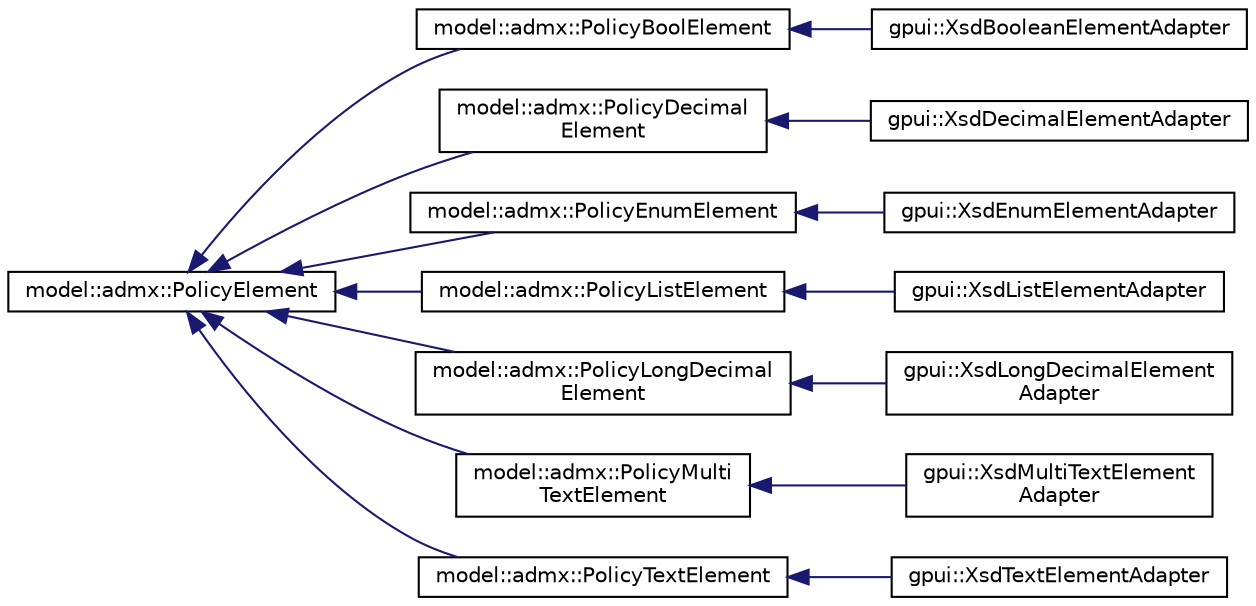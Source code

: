 digraph "Graphical Class Hierarchy"
{
 // LATEX_PDF_SIZE
  edge [fontname="Helvetica",fontsize="10",labelfontname="Helvetica",labelfontsize="10"];
  node [fontname="Helvetica",fontsize="10",shape=record];
  rankdir="LR";
  Node0 [label="model::admx::PolicyElement",height=0.2,width=0.4,color="black", fillcolor="white", style="filled",URL="$classmodel_1_1admx_1_1_policy_element.html",tooltip="The PolicyElement class represents the types of optional parameters defined in a policy setting."];
  Node0 -> Node1 [dir="back",color="midnightblue",fontsize="10",style="solid",fontname="Helvetica"];
  Node1 [label="model::admx::PolicyBoolElement",height=0.2,width=0.4,color="black", fillcolor="white", style="filled",URL="$classmodel_1_1admx_1_1_policy_bool_element.html",tooltip="A choice element in a policy with associated values for the true and false cases."];
  Node1 -> Node2 [dir="back",color="midnightblue",fontsize="10",style="solid",fontname="Helvetica"];
  Node2 [label="gpui::XsdBooleanElementAdapter",height=0.2,width=0.4,color="black", fillcolor="white", style="filled",URL="$classgpui_1_1_xsd_boolean_element_adapter.html",tooltip=" "];
  Node0 -> Node3 [dir="back",color="midnightblue",fontsize="10",style="solid",fontname="Helvetica"];
  Node3 [label="model::admx::PolicyDecimal\lElement",height=0.2,width=0.4,color="black", fillcolor="white", style="filled",URL="$classmodel_1_1admx_1_1_policy_decimal_element.html",tooltip="A number/decimal element in a policy. The value can be stored in either a numeric or string represent..."];
  Node3 -> Node4 [dir="back",color="midnightblue",fontsize="10",style="solid",fontname="Helvetica"];
  Node4 [label="gpui::XsdDecimalElementAdapter",height=0.2,width=0.4,color="black", fillcolor="white", style="filled",URL="$classgpui_1_1_xsd_decimal_element_adapter.html",tooltip=" "];
  Node0 -> Node5 [dir="back",color="midnightblue",fontsize="10",style="solid",fontname="Helvetica"];
  Node5 [label="model::admx::PolicyEnumElement",height=0.2,width=0.4,color="black", fillcolor="white", style="filled",URL="$classmodel_1_1admx_1_1_policy_enum_element.html",tooltip="An enumeration element in a policy."];
  Node5 -> Node6 [dir="back",color="midnightblue",fontsize="10",style="solid",fontname="Helvetica"];
  Node6 [label="gpui::XsdEnumElementAdapter",height=0.2,width=0.4,color="black", fillcolor="white", style="filled",URL="$classgpui_1_1_xsd_enum_element_adapter.html",tooltip=" "];
  Node0 -> Node7 [dir="back",color="midnightblue",fontsize="10",style="solid",fontname="Helvetica"];
  Node7 [label="model::admx::PolicyListElement",height=0.2,width=0.4,color="black", fillcolor="white", style="filled",URL="$classmodel_1_1admx_1_1_policy_list_element.html",tooltip="The PolicyListElement class sets a list of different registry subkeys when a policy setting is enable..."];
  Node7 -> Node8 [dir="back",color="midnightblue",fontsize="10",style="solid",fontname="Helvetica"];
  Node8 [label="gpui::XsdListElementAdapter",height=0.2,width=0.4,color="black", fillcolor="white", style="filled",URL="$classgpui_1_1_xsd_list_element_adapter.html",tooltip=" "];
  Node0 -> Node9 [dir="back",color="midnightblue",fontsize="10",style="solid",fontname="Helvetica"];
  Node9 [label="model::admx::PolicyLongDecimal\lElement",height=0.2,width=0.4,color="black", fillcolor="white", style="filled",URL="$classmodel_1_1admx_1_1_policy_long_decimal_element.html",tooltip="A QWORD (64-bit unsigned integer) number/decimal element in a policy."];
  Node9 -> Node10 [dir="back",color="midnightblue",fontsize="10",style="solid",fontname="Helvetica"];
  Node10 [label="gpui::XsdLongDecimalElement\lAdapter",height=0.2,width=0.4,color="black", fillcolor="white", style="filled",URL="$classgpui_1_1_xsd_long_decimal_element_adapter.html",tooltip=" "];
  Node0 -> Node11 [dir="back",color="midnightblue",fontsize="10",style="solid",fontname="Helvetica"];
  Node11 [label="model::admx::PolicyMulti\lTextElement",height=0.2,width=0.4,color="black", fillcolor="white", style="filled",URL="$classmodel_1_1admx_1_1_policy_multi_text_element.html",tooltip="The PolicyMultiTextElement class represents a multi-text element in a policy."];
  Node11 -> Node12 [dir="back",color="midnightblue",fontsize="10",style="solid",fontname="Helvetica"];
  Node12 [label="gpui::XsdMultiTextElement\lAdapter",height=0.2,width=0.4,color="black", fillcolor="white", style="filled",URL="$classgpui_1_1_xsd_multi_text_element_adapter.html",tooltip=" "];
  Node0 -> Node13 [dir="back",color="midnightblue",fontsize="10",style="solid",fontname="Helvetica"];
  Node13 [label="model::admx::PolicyTextElement",height=0.2,width=0.4,color="black", fillcolor="white", style="filled",URL="$classmodel_1_1admx_1_1_policy_text_element.html",tooltip="The PolicyTextElement class represents a text element in a policy."];
  Node13 -> Node14 [dir="back",color="midnightblue",fontsize="10",style="solid",fontname="Helvetica"];
  Node14 [label="gpui::XsdTextElementAdapter",height=0.2,width=0.4,color="black", fillcolor="white", style="filled",URL="$classgpui_1_1_xsd_text_element_adapter.html",tooltip=" "];
}
